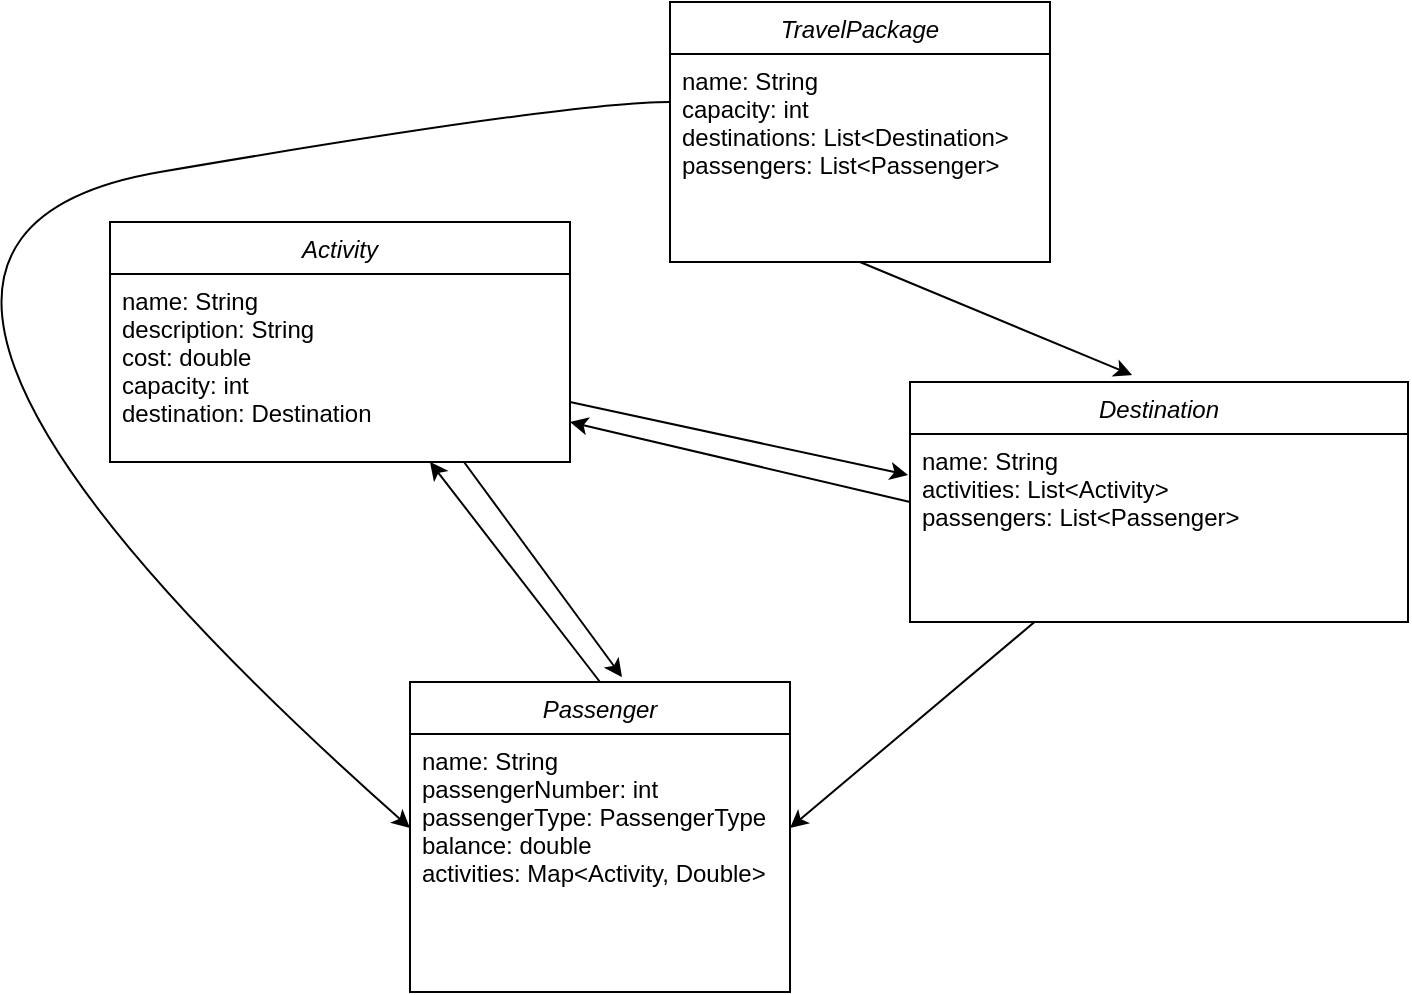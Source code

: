 <mxfile version="23.1.4" type="device">
  <diagram id="C5RBs43oDa-KdzZeNtuy" name="Page-1">
    <mxGraphModel dx="1613" dy="706" grid="1" gridSize="10" guides="1" tooltips="1" connect="1" arrows="1" fold="1" page="1" pageScale="1" pageWidth="827" pageHeight="1169" math="0" shadow="0">
      <root>
        <mxCell id="WIyWlLk6GJQsqaUBKTNV-0" />
        <mxCell id="WIyWlLk6GJQsqaUBKTNV-1" parent="WIyWlLk6GJQsqaUBKTNV-0" />
        <mxCell id="LVNChkOh4f7i9KECHnxP-13" value="TravelPackage" style="swimlane;fontStyle=2;align=center;verticalAlign=top;childLayout=stackLayout;horizontal=1;startSize=26;horizontalStack=0;resizeParent=1;resizeLast=0;collapsible=1;marginBottom=0;rounded=0;shadow=0;strokeWidth=1;" parent="WIyWlLk6GJQsqaUBKTNV-1" vertex="1">
          <mxGeometry x="400" y="80" width="190" height="130" as="geometry">
            <mxRectangle x="230" y="140" width="160" height="26" as="alternateBounds" />
          </mxGeometry>
        </mxCell>
        <mxCell id="LVNChkOh4f7i9KECHnxP-14" value="name: String &#xa;capacity: int&#xa;destinations: List&lt;Destination&gt;&#xa;passengers: List&lt;Passenger&gt;" style="text;align=left;verticalAlign=top;spacingLeft=4;spacingRight=4;overflow=hidden;rotatable=0;points=[[0,0.5],[1,0.5]];portConstraint=eastwest;" parent="LVNChkOh4f7i9KECHnxP-13" vertex="1">
          <mxGeometry y="26" width="190" height="74" as="geometry" />
        </mxCell>
        <mxCell id="4yJXlKOpt2z89cxT2cAZ-0" value="Destination" style="swimlane;fontStyle=2;align=center;verticalAlign=top;childLayout=stackLayout;horizontal=1;startSize=26;horizontalStack=0;resizeParent=1;resizeLast=0;collapsible=1;marginBottom=0;rounded=0;shadow=0;strokeWidth=1;" parent="WIyWlLk6GJQsqaUBKTNV-1" vertex="1">
          <mxGeometry x="520" y="270" width="249" height="120" as="geometry">
            <mxRectangle x="230" y="140" width="160" height="26" as="alternateBounds" />
          </mxGeometry>
        </mxCell>
        <mxCell id="4yJXlKOpt2z89cxT2cAZ-1" value="name: String &#xa;activities: List&lt;Activity&gt;&#xa;passengers: List&lt;Passenger&gt;&#xa;" style="text;align=left;verticalAlign=top;spacingLeft=4;spacingRight=4;overflow=hidden;rotatable=0;points=[[0,0.5],[1,0.5]];portConstraint=eastwest;" parent="4yJXlKOpt2z89cxT2cAZ-0" vertex="1">
          <mxGeometry y="26" width="249" height="64" as="geometry" />
        </mxCell>
        <mxCell id="4yJXlKOpt2z89cxT2cAZ-5" value="Activity" style="swimlane;fontStyle=2;align=center;verticalAlign=top;childLayout=stackLayout;horizontal=1;startSize=26;horizontalStack=0;resizeParent=1;resizeLast=0;collapsible=1;marginBottom=0;rounded=0;shadow=0;strokeWidth=1;" parent="WIyWlLk6GJQsqaUBKTNV-1" vertex="1">
          <mxGeometry x="120" y="190" width="230" height="120" as="geometry">
            <mxRectangle x="650" y="290" width="160" height="26" as="alternateBounds" />
          </mxGeometry>
        </mxCell>
        <mxCell id="4yJXlKOpt2z89cxT2cAZ-15" value="" style="endArrow=none;html=1;rounded=0;" parent="4yJXlKOpt2z89cxT2cAZ-5" target="4yJXlKOpt2z89cxT2cAZ-6" edge="1">
          <mxGeometry width="50" height="50" relative="1" as="geometry">
            <mxPoint x="110" y="100" as="sourcePoint" />
            <mxPoint x="160" y="50" as="targetPoint" />
          </mxGeometry>
        </mxCell>
        <mxCell id="4yJXlKOpt2z89cxT2cAZ-6" value="name: String &#xa;description: String&#xa;cost: double&#xa;capacity: int&#xa;destination: Destination" style="text;align=left;verticalAlign=top;spacingLeft=4;spacingRight=4;overflow=hidden;rotatable=0;points=[[0,0.5],[1,0.5]];portConstraint=eastwest;" parent="4yJXlKOpt2z89cxT2cAZ-5" vertex="1">
          <mxGeometry y="26" width="230" height="74" as="geometry" />
        </mxCell>
        <mxCell id="4yJXlKOpt2z89cxT2cAZ-10" value="Passenger" style="swimlane;fontStyle=2;align=center;verticalAlign=top;childLayout=stackLayout;horizontal=1;startSize=26;horizontalStack=0;resizeParent=1;resizeLast=0;collapsible=1;marginBottom=0;rounded=0;shadow=0;strokeWidth=1;" parent="WIyWlLk6GJQsqaUBKTNV-1" vertex="1">
          <mxGeometry x="270" y="420" width="190" height="155" as="geometry">
            <mxRectangle x="230" y="140" width="160" height="26" as="alternateBounds" />
          </mxGeometry>
        </mxCell>
        <mxCell id="4yJXlKOpt2z89cxT2cAZ-11" value="name: String &#xa;passengerNumber: int&#xa;passengerType: PassengerType&#xa;balance: double&#xa;activities: Map&lt;Activity, Double&gt;" style="text;align=left;verticalAlign=top;spacingLeft=4;spacingRight=4;overflow=hidden;rotatable=0;points=[[0,0.5],[1,0.5]];portConstraint=eastwest;" parent="4yJXlKOpt2z89cxT2cAZ-10" vertex="1">
          <mxGeometry y="26" width="190" height="94" as="geometry" />
        </mxCell>
        <mxCell id="ReTR2AousjlS1jxy6mvg-3" value="" style="endArrow=classic;html=1;rounded=0;exitX=0.5;exitY=1;exitDx=0;exitDy=0;entryX=0.446;entryY=-0.029;entryDx=0;entryDy=0;entryPerimeter=0;" edge="1" parent="WIyWlLk6GJQsqaUBKTNV-1" source="LVNChkOh4f7i9KECHnxP-13" target="4yJXlKOpt2z89cxT2cAZ-0">
          <mxGeometry width="50" height="50" relative="1" as="geometry">
            <mxPoint x="440" y="310" as="sourcePoint" />
            <mxPoint x="490" y="260" as="targetPoint" />
          </mxGeometry>
        </mxCell>
        <mxCell id="ReTR2AousjlS1jxy6mvg-4" value="" style="endArrow=classic;html=1;rounded=0;entryX=1;entryY=1;entryDx=0;entryDy=0;" edge="1" parent="WIyWlLk6GJQsqaUBKTNV-1">
          <mxGeometry width="50" height="50" relative="1" as="geometry">
            <mxPoint x="520" y="330" as="sourcePoint" />
            <mxPoint x="350" y="290" as="targetPoint" />
          </mxGeometry>
        </mxCell>
        <mxCell id="ReTR2AousjlS1jxy6mvg-5" value="" style="endArrow=classic;html=1;rounded=0;exitX=0.5;exitY=1;exitDx=0;exitDy=0;entryX=-0.004;entryY=0.32;entryDx=0;entryDy=0;entryPerimeter=0;" edge="1" parent="WIyWlLk6GJQsqaUBKTNV-1" target="4yJXlKOpt2z89cxT2cAZ-1">
          <mxGeometry width="50" height="50" relative="1" as="geometry">
            <mxPoint x="350" y="280" as="sourcePoint" />
            <mxPoint x="486" y="337" as="targetPoint" />
          </mxGeometry>
        </mxCell>
        <mxCell id="ReTR2AousjlS1jxy6mvg-6" value="" style="endArrow=classic;html=1;rounded=0;exitX=0.5;exitY=0;exitDx=0;exitDy=0;" edge="1" parent="WIyWlLk6GJQsqaUBKTNV-1" source="4yJXlKOpt2z89cxT2cAZ-10">
          <mxGeometry width="50" height="50" relative="1" as="geometry">
            <mxPoint x="280" y="310" as="sourcePoint" />
            <mxPoint x="280" y="310" as="targetPoint" />
          </mxGeometry>
        </mxCell>
        <mxCell id="ReTR2AousjlS1jxy6mvg-7" value="" style="endArrow=classic;html=1;rounded=0;exitX=0.5;exitY=1;exitDx=0;exitDy=0;entryX=0.558;entryY=-0.016;entryDx=0;entryDy=0;entryPerimeter=0;" edge="1" parent="WIyWlLk6GJQsqaUBKTNV-1" target="4yJXlKOpt2z89cxT2cAZ-10">
          <mxGeometry width="50" height="50" relative="1" as="geometry">
            <mxPoint x="297" y="310" as="sourcePoint" />
            <mxPoint x="433" y="367" as="targetPoint" />
          </mxGeometry>
        </mxCell>
        <mxCell id="ReTR2AousjlS1jxy6mvg-8" value="" style="endArrow=classic;html=1;rounded=0;exitX=0.25;exitY=1;exitDx=0;exitDy=0;entryX=1;entryY=0.5;entryDx=0;entryDy=0;" edge="1" parent="WIyWlLk6GJQsqaUBKTNV-1" source="4yJXlKOpt2z89cxT2cAZ-0" target="4yJXlKOpt2z89cxT2cAZ-11">
          <mxGeometry width="50" height="50" relative="1" as="geometry">
            <mxPoint x="660" y="410" as="sourcePoint" />
            <mxPoint x="710" y="360" as="targetPoint" />
          </mxGeometry>
        </mxCell>
        <mxCell id="ReTR2AousjlS1jxy6mvg-12" value="" style="curved=1;endArrow=classic;html=1;rounded=0;exitX=0;exitY=0.324;exitDx=0;exitDy=0;entryX=0;entryY=0.5;entryDx=0;entryDy=0;exitPerimeter=0;" edge="1" parent="WIyWlLk6GJQsqaUBKTNV-1" source="LVNChkOh4f7i9KECHnxP-14" target="4yJXlKOpt2z89cxT2cAZ-11">
          <mxGeometry width="50" height="50" relative="1" as="geometry">
            <mxPoint x="660" y="410" as="sourcePoint" />
            <mxPoint x="710" y="360" as="targetPoint" />
            <Array as="points">
              <mxPoint x="350" y="130" />
              <mxPoint x="-60" y="200" />
            </Array>
          </mxGeometry>
        </mxCell>
      </root>
    </mxGraphModel>
  </diagram>
</mxfile>
